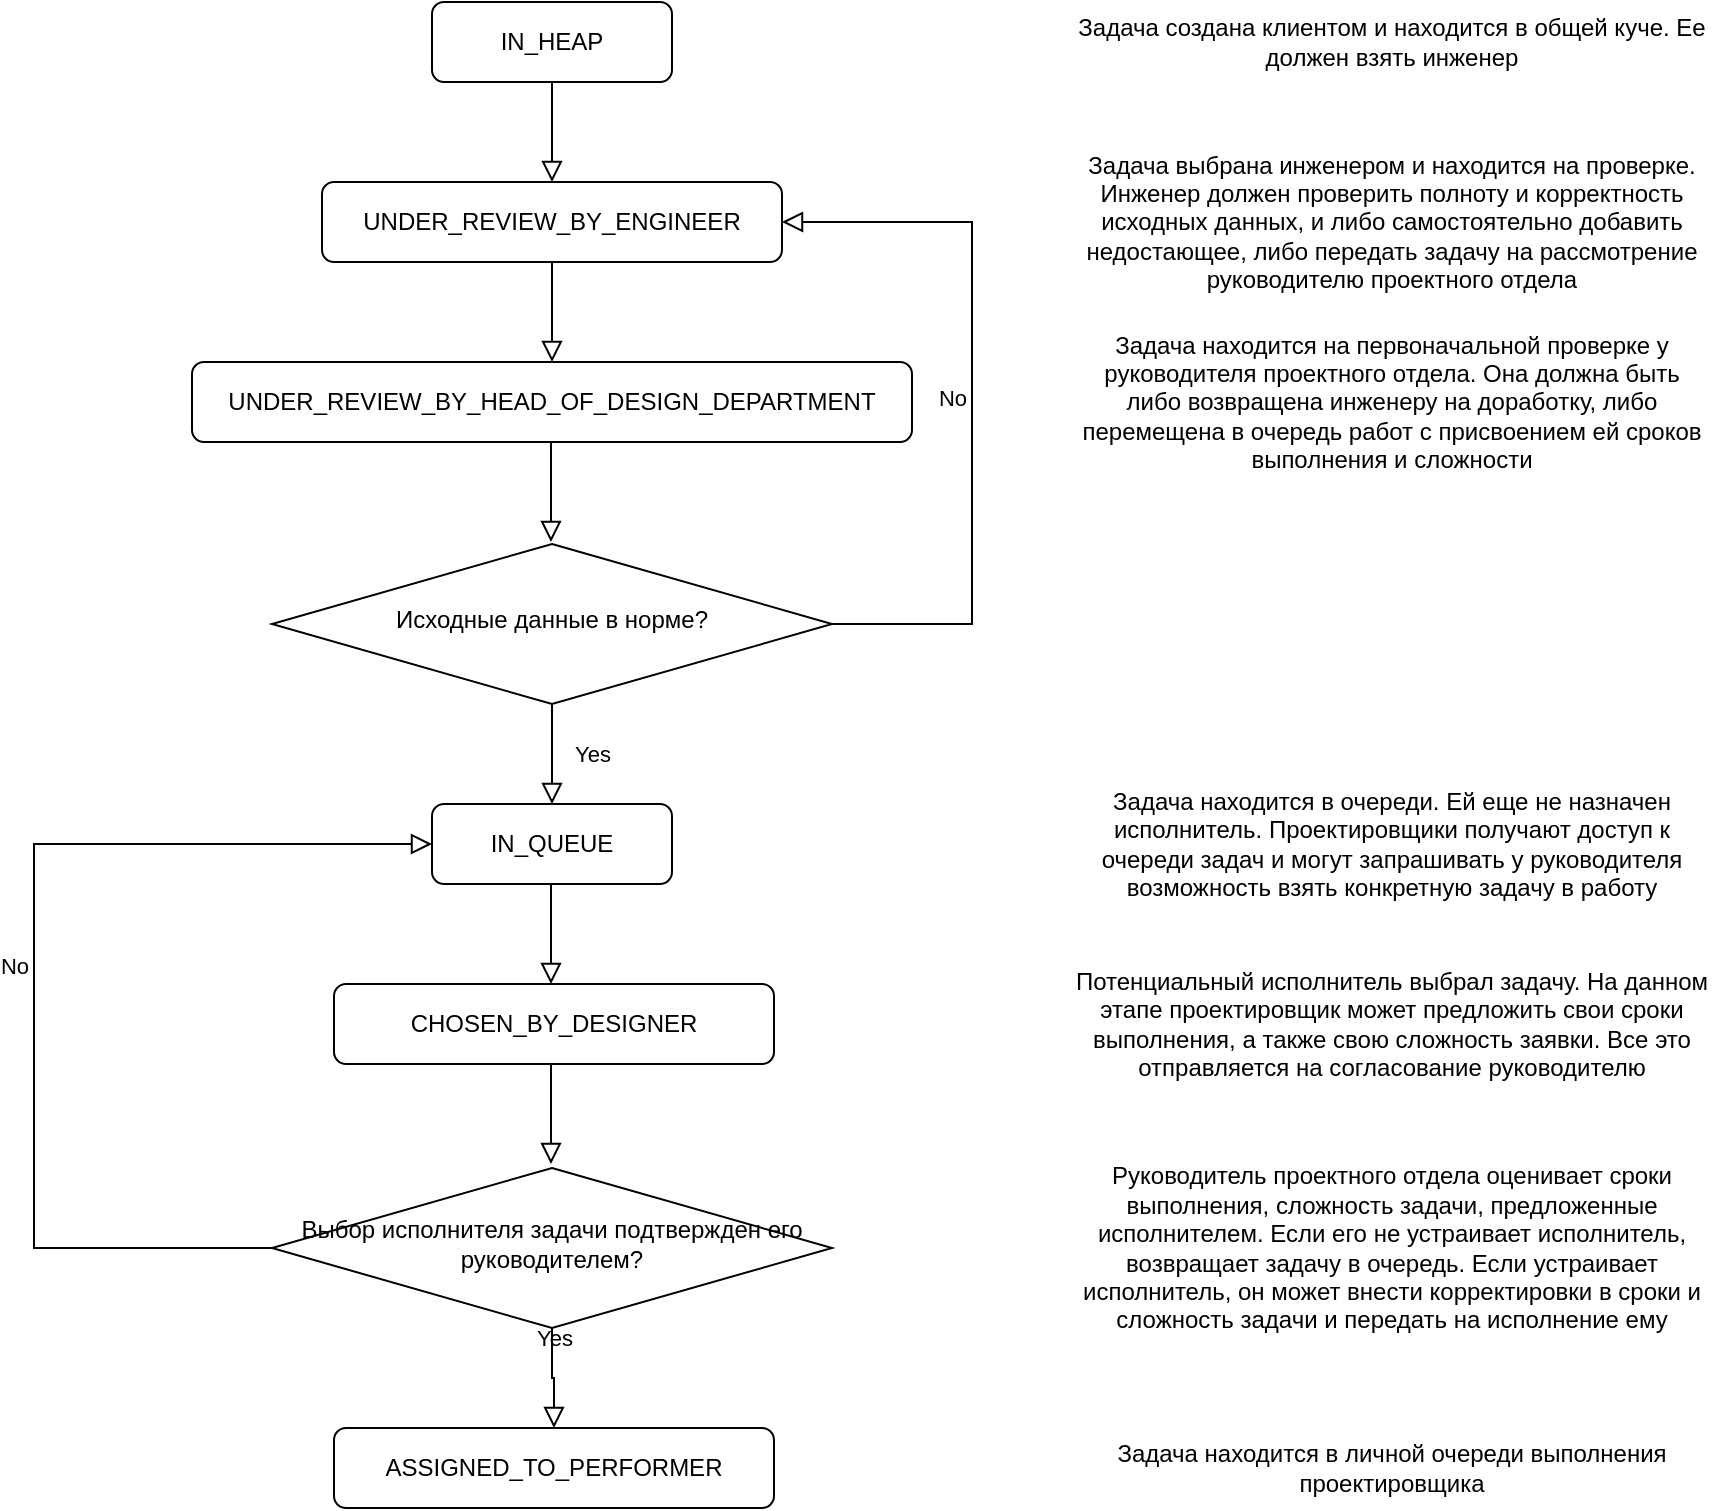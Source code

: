 <mxfile version="17.5.0" type="github">
  <diagram id="C5RBs43oDa-KdzZeNtuy" name="Page-1">
    <mxGraphModel dx="1509" dy="933" grid="1" gridSize="10" guides="1" tooltips="1" connect="1" arrows="1" fold="1" page="1" pageScale="1" pageWidth="827" pageHeight="1169" math="0" shadow="0">
      <root>
        <mxCell id="WIyWlLk6GJQsqaUBKTNV-0" />
        <mxCell id="WIyWlLk6GJQsqaUBKTNV-1" parent="WIyWlLk6GJQsqaUBKTNV-0" />
        <mxCell id="WIyWlLk6GJQsqaUBKTNV-3" value="UNDER_REVIEW_BY_ENGINEER" style="rounded=1;whiteSpace=wrap;html=1;fontSize=12;glass=0;strokeWidth=1;shadow=0;" parent="WIyWlLk6GJQsqaUBKTNV-1" vertex="1">
          <mxGeometry x="474" y="219" width="230" height="40" as="geometry" />
        </mxCell>
        <mxCell id="JgxWEJT44fN96b15lo7z-0" value="Задача выбрана инженером и находится на проверке. Инженер должен проверить полноту и корректность исходных данных, и либо самостоятельно добавить недостающее, либо передать задачу на рассмотрение руководителю проектного отдела" style="text;html=1;strokeColor=none;fillColor=none;align=center;verticalAlign=middle;whiteSpace=wrap;rounded=0;" vertex="1" parent="WIyWlLk6GJQsqaUBKTNV-1">
          <mxGeometry x="849" y="224" width="320" height="30" as="geometry" />
        </mxCell>
        <mxCell id="JgxWEJT44fN96b15lo7z-1" value="" style="rounded=0;html=1;jettySize=auto;orthogonalLoop=1;fontSize=11;endArrow=block;endFill=0;endSize=8;strokeWidth=1;shadow=0;labelBackgroundColor=none;edgeStyle=orthogonalEdgeStyle;" edge="1" parent="WIyWlLk6GJQsqaUBKTNV-1" source="JgxWEJT44fN96b15lo7z-2">
          <mxGeometry relative="1" as="geometry">
            <mxPoint x="589" y="219" as="targetPoint" />
          </mxGeometry>
        </mxCell>
        <mxCell id="JgxWEJT44fN96b15lo7z-2" value="IN_HEAP" style="rounded=1;whiteSpace=wrap;html=1;fontSize=12;glass=0;strokeWidth=1;shadow=0;" vertex="1" parent="WIyWlLk6GJQsqaUBKTNV-1">
          <mxGeometry x="529" y="129" width="120" height="40" as="geometry" />
        </mxCell>
        <mxCell id="JgxWEJT44fN96b15lo7z-3" value="Задача создана клиентом и находится в общей куче. Ее должен взять инженер" style="text;html=1;strokeColor=none;fillColor=none;align=center;verticalAlign=middle;whiteSpace=wrap;rounded=0;" vertex="1" parent="WIyWlLk6GJQsqaUBKTNV-1">
          <mxGeometry x="849" y="134" width="320" height="30" as="geometry" />
        </mxCell>
        <mxCell id="JgxWEJT44fN96b15lo7z-4" value="UNDER_REVIEW_BY_HEAD_OF_DESIGN_DEPARTMENT" style="rounded=1;whiteSpace=wrap;html=1;fontSize=12;glass=0;strokeWidth=1;shadow=0;" vertex="1" parent="WIyWlLk6GJQsqaUBKTNV-1">
          <mxGeometry x="409" y="309" width="360" height="40" as="geometry" />
        </mxCell>
        <mxCell id="JgxWEJT44fN96b15lo7z-5" value="" style="rounded=0;html=1;jettySize=auto;orthogonalLoop=1;fontSize=11;endArrow=block;endFill=0;endSize=8;strokeWidth=1;shadow=0;labelBackgroundColor=none;edgeStyle=orthogonalEdgeStyle;" edge="1" parent="WIyWlLk6GJQsqaUBKTNV-1">
          <mxGeometry relative="1" as="geometry">
            <mxPoint x="589" y="309" as="targetPoint" />
            <mxPoint x="589" y="259" as="sourcePoint" />
          </mxGeometry>
        </mxCell>
        <mxCell id="JgxWEJT44fN96b15lo7z-7" value="Задача находится на первоначальной проверке у руководителя проектного отдела. Она должна быть либо возвращена инженеру на доработку, либо перемещена в очередь работ с присвоением ей сроков выполнения и сложности" style="text;html=1;strokeColor=none;fillColor=none;align=center;verticalAlign=middle;whiteSpace=wrap;rounded=0;" vertex="1" parent="WIyWlLk6GJQsqaUBKTNV-1">
          <mxGeometry x="849" y="314" width="320" height="30" as="geometry" />
        </mxCell>
        <mxCell id="JgxWEJT44fN96b15lo7z-14" value="" style="rounded=0;html=1;jettySize=auto;orthogonalLoop=1;fontSize=11;endArrow=block;endFill=0;endSize=8;strokeWidth=1;shadow=0;labelBackgroundColor=none;edgeStyle=orthogonalEdgeStyle;" edge="1" parent="WIyWlLk6GJQsqaUBKTNV-1">
          <mxGeometry relative="1" as="geometry">
            <mxPoint x="588.5" y="399" as="targetPoint" />
            <mxPoint x="588.5" y="349" as="sourcePoint" />
          </mxGeometry>
        </mxCell>
        <mxCell id="JgxWEJT44fN96b15lo7z-15" value="Yes" style="rounded=0;html=1;jettySize=auto;orthogonalLoop=1;fontSize=11;endArrow=block;endFill=0;endSize=8;strokeWidth=1;shadow=0;labelBackgroundColor=none;edgeStyle=orthogonalEdgeStyle;entryX=0.5;entryY=0;entryDx=0;entryDy=0;" edge="1" parent="WIyWlLk6GJQsqaUBKTNV-1" source="JgxWEJT44fN96b15lo7z-17" target="JgxWEJT44fN96b15lo7z-19">
          <mxGeometry y="20" relative="1" as="geometry">
            <mxPoint as="offset" />
            <mxPoint x="589" y="520" as="targetPoint" />
          </mxGeometry>
        </mxCell>
        <mxCell id="JgxWEJT44fN96b15lo7z-16" value="No" style="edgeStyle=orthogonalEdgeStyle;rounded=0;html=1;jettySize=auto;orthogonalLoop=1;fontSize=11;endArrow=block;endFill=0;endSize=8;strokeWidth=1;shadow=0;labelBackgroundColor=none;entryX=1;entryY=0.5;entryDx=0;entryDy=0;" edge="1" parent="WIyWlLk6GJQsqaUBKTNV-1" source="JgxWEJT44fN96b15lo7z-17" target="WIyWlLk6GJQsqaUBKTNV-3">
          <mxGeometry y="10" relative="1" as="geometry">
            <mxPoint as="offset" />
            <mxPoint x="819" y="240" as="targetPoint" />
            <Array as="points">
              <mxPoint x="799" y="440" />
              <mxPoint x="799" y="239" />
            </Array>
          </mxGeometry>
        </mxCell>
        <mxCell id="JgxWEJT44fN96b15lo7z-17" value="Исходные данные в норме?" style="rhombus;whiteSpace=wrap;html=1;shadow=0;fontFamily=Helvetica;fontSize=12;align=center;strokeWidth=1;spacing=6;spacingTop=-4;" vertex="1" parent="WIyWlLk6GJQsqaUBKTNV-1">
          <mxGeometry x="449" y="400" width="280" height="80" as="geometry" />
        </mxCell>
        <mxCell id="JgxWEJT44fN96b15lo7z-19" value="IN_QUEUE" style="rounded=1;whiteSpace=wrap;html=1;fontSize=12;glass=0;strokeWidth=1;shadow=0;" vertex="1" parent="WIyWlLk6GJQsqaUBKTNV-1">
          <mxGeometry x="529" y="530" width="120" height="40" as="geometry" />
        </mxCell>
        <mxCell id="JgxWEJT44fN96b15lo7z-20" value="Задача находится в очереди. Ей еще не назначен исполнитель. Проектировщики получают доступ к очереди задач и могут запрашивать у руководителя возможность взять конкретную задачу в работу" style="text;html=1;strokeColor=none;fillColor=none;align=center;verticalAlign=middle;whiteSpace=wrap;rounded=0;" vertex="1" parent="WIyWlLk6GJQsqaUBKTNV-1">
          <mxGeometry x="849" y="535" width="320" height="30" as="geometry" />
        </mxCell>
        <mxCell id="JgxWEJT44fN96b15lo7z-22" value="" style="rounded=0;html=1;jettySize=auto;orthogonalLoop=1;fontSize=11;endArrow=block;endFill=0;endSize=8;strokeWidth=1;shadow=0;labelBackgroundColor=none;edgeStyle=orthogonalEdgeStyle;" edge="1" parent="WIyWlLk6GJQsqaUBKTNV-1">
          <mxGeometry relative="1" as="geometry">
            <mxPoint x="588.5" y="620" as="targetPoint" />
            <mxPoint x="588.5" y="570" as="sourcePoint" />
          </mxGeometry>
        </mxCell>
        <mxCell id="JgxWEJT44fN96b15lo7z-23" value="Yes" style="rounded=0;html=1;jettySize=auto;orthogonalLoop=1;fontSize=11;endArrow=block;endFill=0;endSize=8;strokeWidth=1;shadow=0;labelBackgroundColor=none;edgeStyle=orthogonalEdgeStyle;entryX=0.5;entryY=0;entryDx=0;entryDy=0;" edge="1" parent="WIyWlLk6GJQsqaUBKTNV-1" source="JgxWEJT44fN96b15lo7z-25" target="JgxWEJT44fN96b15lo7z-26">
          <mxGeometry y="20" relative="1" as="geometry">
            <mxPoint as="offset" />
            <mxPoint x="589" y="832" as="targetPoint" />
          </mxGeometry>
        </mxCell>
        <mxCell id="JgxWEJT44fN96b15lo7z-24" value="No" style="edgeStyle=orthogonalEdgeStyle;rounded=0;html=1;jettySize=auto;orthogonalLoop=1;fontSize=11;endArrow=block;endFill=0;endSize=8;strokeWidth=1;shadow=0;labelBackgroundColor=none;entryX=0;entryY=0.5;entryDx=0;entryDy=0;" edge="1" parent="WIyWlLk6GJQsqaUBKTNV-1" source="JgxWEJT44fN96b15lo7z-25" target="JgxWEJT44fN96b15lo7z-19">
          <mxGeometry y="10" relative="1" as="geometry">
            <mxPoint as="offset" />
            <mxPoint x="409" y="420" as="targetPoint" />
            <Array as="points">
              <mxPoint x="330" y="752" />
              <mxPoint x="330" y="550" />
            </Array>
          </mxGeometry>
        </mxCell>
        <mxCell id="JgxWEJT44fN96b15lo7z-25" value="&lt;div&gt;Выбор исполнителя задачи подтвержден его руководителем?&lt;/div&gt;" style="rhombus;whiteSpace=wrap;html=1;shadow=0;fontFamily=Helvetica;fontSize=12;align=center;strokeWidth=1;spacing=6;spacingTop=-4;" vertex="1" parent="WIyWlLk6GJQsqaUBKTNV-1">
          <mxGeometry x="449" y="712" width="280" height="80" as="geometry" />
        </mxCell>
        <mxCell id="JgxWEJT44fN96b15lo7z-26" value="ASSIGNED_TO_PERFORMER" style="rounded=1;whiteSpace=wrap;html=1;fontSize=12;glass=0;strokeWidth=1;shadow=0;" vertex="1" parent="WIyWlLk6GJQsqaUBKTNV-1">
          <mxGeometry x="480" y="842" width="220" height="40" as="geometry" />
        </mxCell>
        <mxCell id="JgxWEJT44fN96b15lo7z-27" value="CHOSEN_BY_DESIGNER" style="rounded=1;whiteSpace=wrap;html=1;fontSize=12;glass=0;strokeWidth=1;shadow=0;" vertex="1" parent="WIyWlLk6GJQsqaUBKTNV-1">
          <mxGeometry x="480" y="620" width="220" height="40" as="geometry" />
        </mxCell>
        <mxCell id="JgxWEJT44fN96b15lo7z-28" value="" style="rounded=0;html=1;jettySize=auto;orthogonalLoop=1;fontSize=11;endArrow=block;endFill=0;endSize=8;strokeWidth=1;shadow=0;labelBackgroundColor=none;edgeStyle=orthogonalEdgeStyle;" edge="1" parent="WIyWlLk6GJQsqaUBKTNV-1">
          <mxGeometry relative="1" as="geometry">
            <mxPoint x="588.5" y="710" as="targetPoint" />
            <mxPoint x="588.5" y="660" as="sourcePoint" />
          </mxGeometry>
        </mxCell>
        <mxCell id="JgxWEJT44fN96b15lo7z-29" value="Руководитель проектного отдела оценивает сроки выполнения, сложность задачи, предложенные исполнителем. Если его не устраивает исполнитель, возвращает задачу в очередь. Если устраивает исполнитель, он может внести корректировки в сроки и сложность задачи и передать на исполнение ему" style="text;html=1;strokeColor=none;fillColor=none;align=center;verticalAlign=middle;whiteSpace=wrap;rounded=0;" vertex="1" parent="WIyWlLk6GJQsqaUBKTNV-1">
          <mxGeometry x="849" y="737" width="320" height="30" as="geometry" />
        </mxCell>
        <mxCell id="JgxWEJT44fN96b15lo7z-30" value="Потенциальный исполнитель выбрал задачу. На данном этапе проектировщик может предложить свои сроки выполнения, а также свою сложность заявки. Все это отправляется на согласование руководителю" style="text;html=1;strokeColor=none;fillColor=none;align=center;verticalAlign=middle;whiteSpace=wrap;rounded=0;" vertex="1" parent="WIyWlLk6GJQsqaUBKTNV-1">
          <mxGeometry x="849" y="625" width="320" height="30" as="geometry" />
        </mxCell>
        <mxCell id="JgxWEJT44fN96b15lo7z-33" value="Задача находится в личной очереди выполнения проектировщика" style="text;html=1;strokeColor=none;fillColor=none;align=center;verticalAlign=middle;whiteSpace=wrap;rounded=0;" vertex="1" parent="WIyWlLk6GJQsqaUBKTNV-1">
          <mxGeometry x="849" y="847" width="320" height="30" as="geometry" />
        </mxCell>
      </root>
    </mxGraphModel>
  </diagram>
</mxfile>
